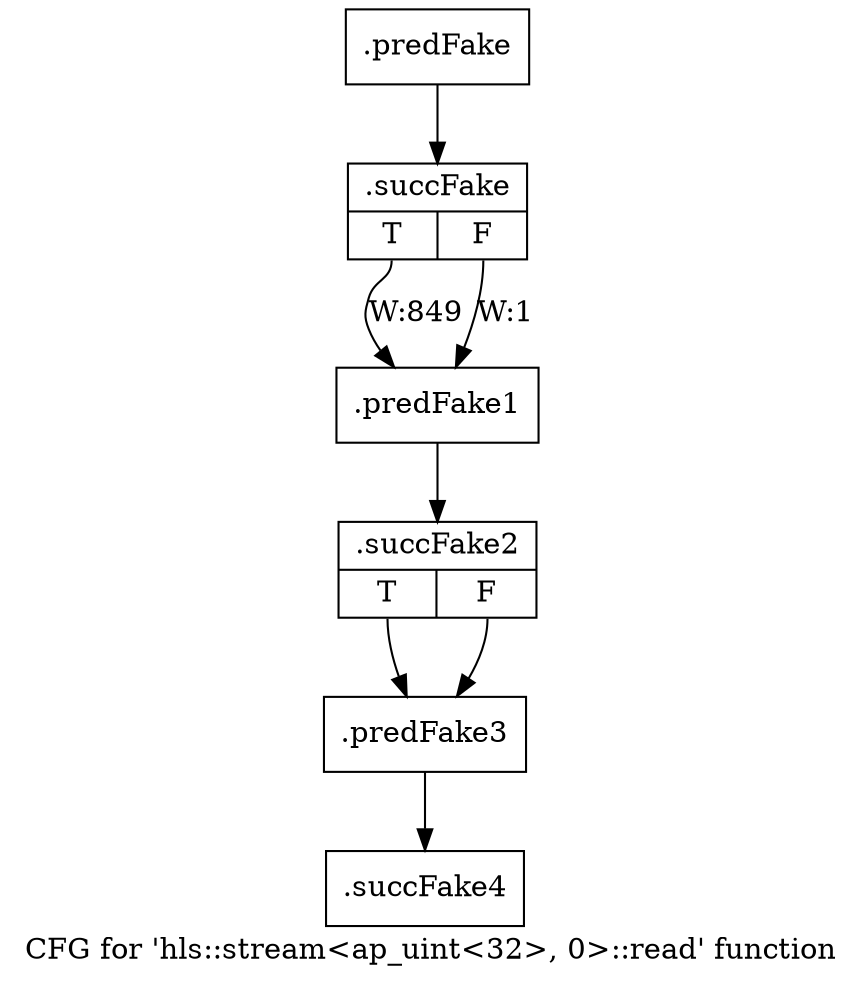 digraph "CFG for 'hls::stream\<ap_uint\<32\>, 0\>::read' function" {
	label="CFG for 'hls::stream\<ap_uint\<32\>, 0\>::read' function";

	Node0x5a5c040 [shape=record,filename="",linenumber="",label="{.predFake}"];
	Node0x5a5c040 -> Node0x60ed780[ callList="" memoryops="" filename="/mnt/xilinx/Vitis_HLS/2021.2/include/hls_stream_thread_unsafe.h" execusionnum="848"];
	Node0x60ed780 [shape=record,filename="/mnt/xilinx/Vitis_HLS/2021.2/include/hls_stream_thread_unsafe.h",linenumber="370",label="{.succFake|{<s0>T|<s1>F}}"];
	Node0x60ed780:s0 -> Node0x5a5c780[label="W:849"];
	Node0x60ed780:s1 -> Node0x5a5c780[label="W:1" callList="" memoryops="" filename="/mnt/xilinx/Vitis_HLS/2021.2/include/hls_stream_thread_unsafe.h" execusionnum="0"];
	Node0x5a5c780 [shape=record,filename="/mnt/xilinx/Vitis_HLS/2021.2/include/hls_stream_thread_unsafe.h",linenumber="372",label="{.predFake1}"];
	Node0x5a5c780 -> Node0x60eda20[ callList="" memoryops="" filename="/mnt/xilinx/Vitis_HLS/2021.2/include/hls_stream_thread_unsafe.h" execusionnum="848"];
	Node0x60eda20 [shape=record,filename="/mnt/xilinx/Vitis_HLS/2021.2/include/hls_stream_thread_unsafe.h",linenumber="373",label="{.succFake2|{<s0>T|<s1>F}}"];
	Node0x60eda20:s0 -> Node0x5a5c820;
	Node0x60eda20:s1 -> Node0x5a5c820[ callList="" memoryops="" filename="/mnt/xilinx/Vitis_HLS/2021.2/include/hls_stream_thread_unsafe.h" execusionnum="848"];
	Node0x5a5c820 [shape=record,filename="/mnt/xilinx/Vitis_HLS/2021.2/include/hls_stream_thread_unsafe.h",linenumber="373",label="{.predFake3}"];
	Node0x5a5c820 -> Node0x60edb80[ callList="" memoryops="" filename="/mnt/xilinx/Vitis_HLS/2021.2/include/hls_stream_thread_unsafe.h" execusionnum="0"];
	Node0x60edb80 [shape=record,filename="/mnt/xilinx/Vitis_HLS/2021.2/include/hls_stream_thread_unsafe.h",linenumber="373",label="{.succFake4}"];
}
